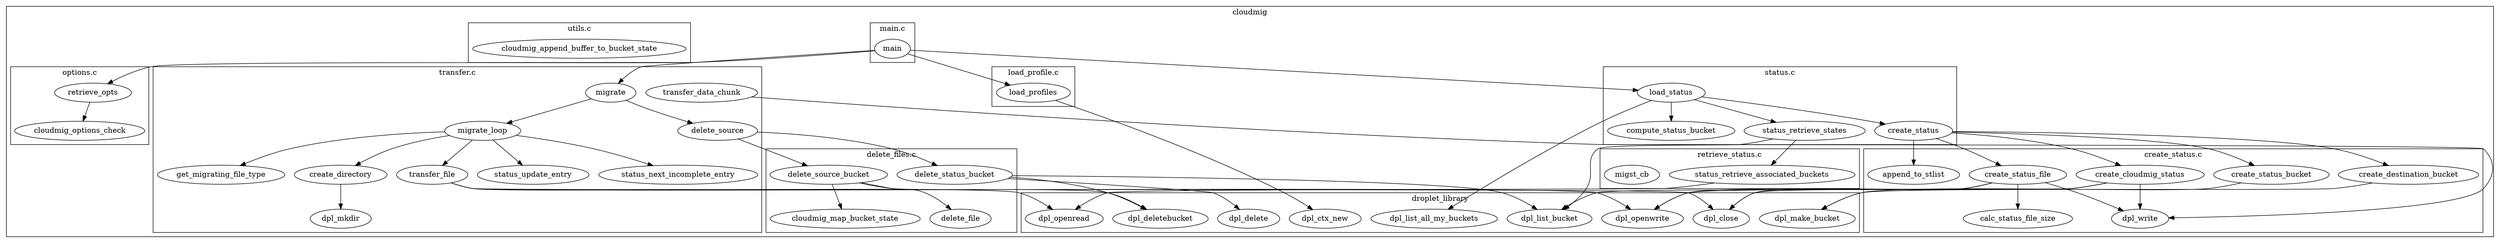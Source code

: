// Copyright (c) 2011, David Pineau
// All rights reserved.
//
// Redistribution and use in source and binary forms, with or without
// modification, are permitted provided that the following conditions are met:
//  * Redistributions of source code must retain the above copyright
//    notice, this list of conditions and the following disclaimer.
//  * Redistributions in binary form must reproduce the above copyright
//    notice, this list of conditions and the following disclaimer in the
//    documentation and/or other materials provided with the distribution.
//  * Neither the name of the copyright holder nor the names of its contributors
//    may be used to endorse or promote products derived from this software
//    without specific prior written permission.
//
// THIS SOFTWARE IS PROVIDED BY THE COPYRIGHT HOLDERS AND CONTRIBUTORS "AS IS"
// AND ANY EXPRESS OR IMPLIED WARRANTIES, INCLUDING, BUT NOT LIMITED TO, THE
// IMPLIED WARRANTIES OF MERCHANTABILITY AND FITNESS FOR A PARTICULAR PURPOSE
// ARE DISCLAIMED. IN NO EVENT SHALL THE COPYRIGHT HOLDER AND CONTRIBUTORS BE
// LIABLE FOR ANY DIRECT, INDIRECT, INCIDENTAL, SPECIAL, EXEMPLARY, OR
// CONSEQUENTIAL DAMAGES (INCLUDING, BUT NOT LIMITED TO, PROCUREMENT OF
// SUBSTITUTE GOODS OR SERVICES; LOSS OF USE, DATA, OR PROFITS; OR BUSINESS
// INTERRUPTION) HOWEVER CAUSED AND ON ANY THEORY OF LIABILITY, WHETHER IN
// CONTRACT, STRICT LIABILITY, OR TORT (INCLUDING NEGLIGENCE OR OTHERWISE)
// ARISING IN ANY WAY OUT OF THE USE OF THIS SOFTWARE, EVEN IF ADVISED OF THE
// POSSIBILITY OF SUCH DAMAGE.

digraph C{
    subgraph clusterCloudMig {
        bgcolor = white
        label = cloudmig
        subgraph clusterdpl {
            bgcolor = white
            label = "droplet_library"
            dpl_ctx_new
            dpl_make_bucket
            dpl_openread
            dpl_openwrite
            dpl_close
            dpl_list_all_my_buckets
            dpl_list_bucket
            dpl_delete
            dpl_deletebucket
        }
        subgraph clusterMainFile {
            label = "main.c"
            main
        }
        subgraph clusterOptionsFile {
            label = "options.c"
            main -> retrieve_opts
                retrieve_opts -> cloudmig_options_check
            cloudmig_options_check
        }
        subgraph clusterLoadProfileFile {
            label = "load_profile.c"
            main -> load_profiles
                load_profiles -> dpl_ctx_new
        }
        subgraph clusterStatusFile {
            label = "status.c"
            main -> load_status
                load_status -> compute_status_bucket
                load_status -> dpl_list_all_my_buckets
                load_status -> create_status
                load_status -> status_retrieve_states
            compute_status_bucket
        }
        subgraph clusterCreateStatusFile {
            label = "create_status.c"
            create_status -> create_status_bucket
                create_status_bucket -> dpl_make_bucket
            create_status -> create_status_file
                create_status_file -> dpl_list_bucket
                create_status_file -> calc_status_file_size
                create_status_file -> dpl_openwrite
                create_status_file -> dpl_write
                create_status_file -> dpl_close
            create_status -> create_destination_bucket
                create_destination_bucket -> dpl_make_bucket
            create_status -> append_to_stlist
            create_status -> create_cloudmig_status
                create_cloudmig_status -> dpl_openwrite
                create_cloudmig_status -> dpl_write
                create_cloudmig_status -> dpl_close
            append_to_stlist
        }
        subgraph clusterRetrieveStatusFile {
            label = "retrieve_status.c"
            status_retrieve_states -> dpl_list_bucket
            status_retrieve_states -> status_retrieve_associated_buckets
                status_retrieve_associated_buckets -> dpl_openread
            migst_cb
        }
        subgraph clusterTransferFile {
            label = "transfer.c"
            main -> migrate
                migrate -> migrate_loop
                    migrate_loop -> status_next_incomplete_entry
                    migrate_loop -> get_migrating_file_type
                        get_migrating_file_type
                    migrate_loop -> transfer_file
                        transfer_file -> dpl_openwrite
                        transfer_file -> dpl_openread
                        transfer_file -> dpl_close
                    migrate_loop -> create_directory
                        create_directory -> dpl_mkdir
                    migrate_loop -> status_update_entry
                migrate -> delete_source
            transfer_data_chunk -> dpl_write
        }
        subgraph clusterDeleteFilesFile {
            label = "delete_files.c"
            delete_source -> delete_source_bucket
                delete_source_bucket -> cloudmig_map_bucket_state
                delete_source_bucket -> delete_file
                delete_source_bucket -> dpl_deletebucket
            delete_source -> delete_status_bucket
                delete_status_bucket -> dpl_list_bucket
                delete_status_bucket -> dpl_delete
                delete_status_bucket -> dpl_deletebucket

        }
        subgraph clusterUtilsFile {
            label = "utils.c"
            cloudmig_map_bucket_state
            cloudmig_append_buffer_to_bucket_state
        }
    }
}
